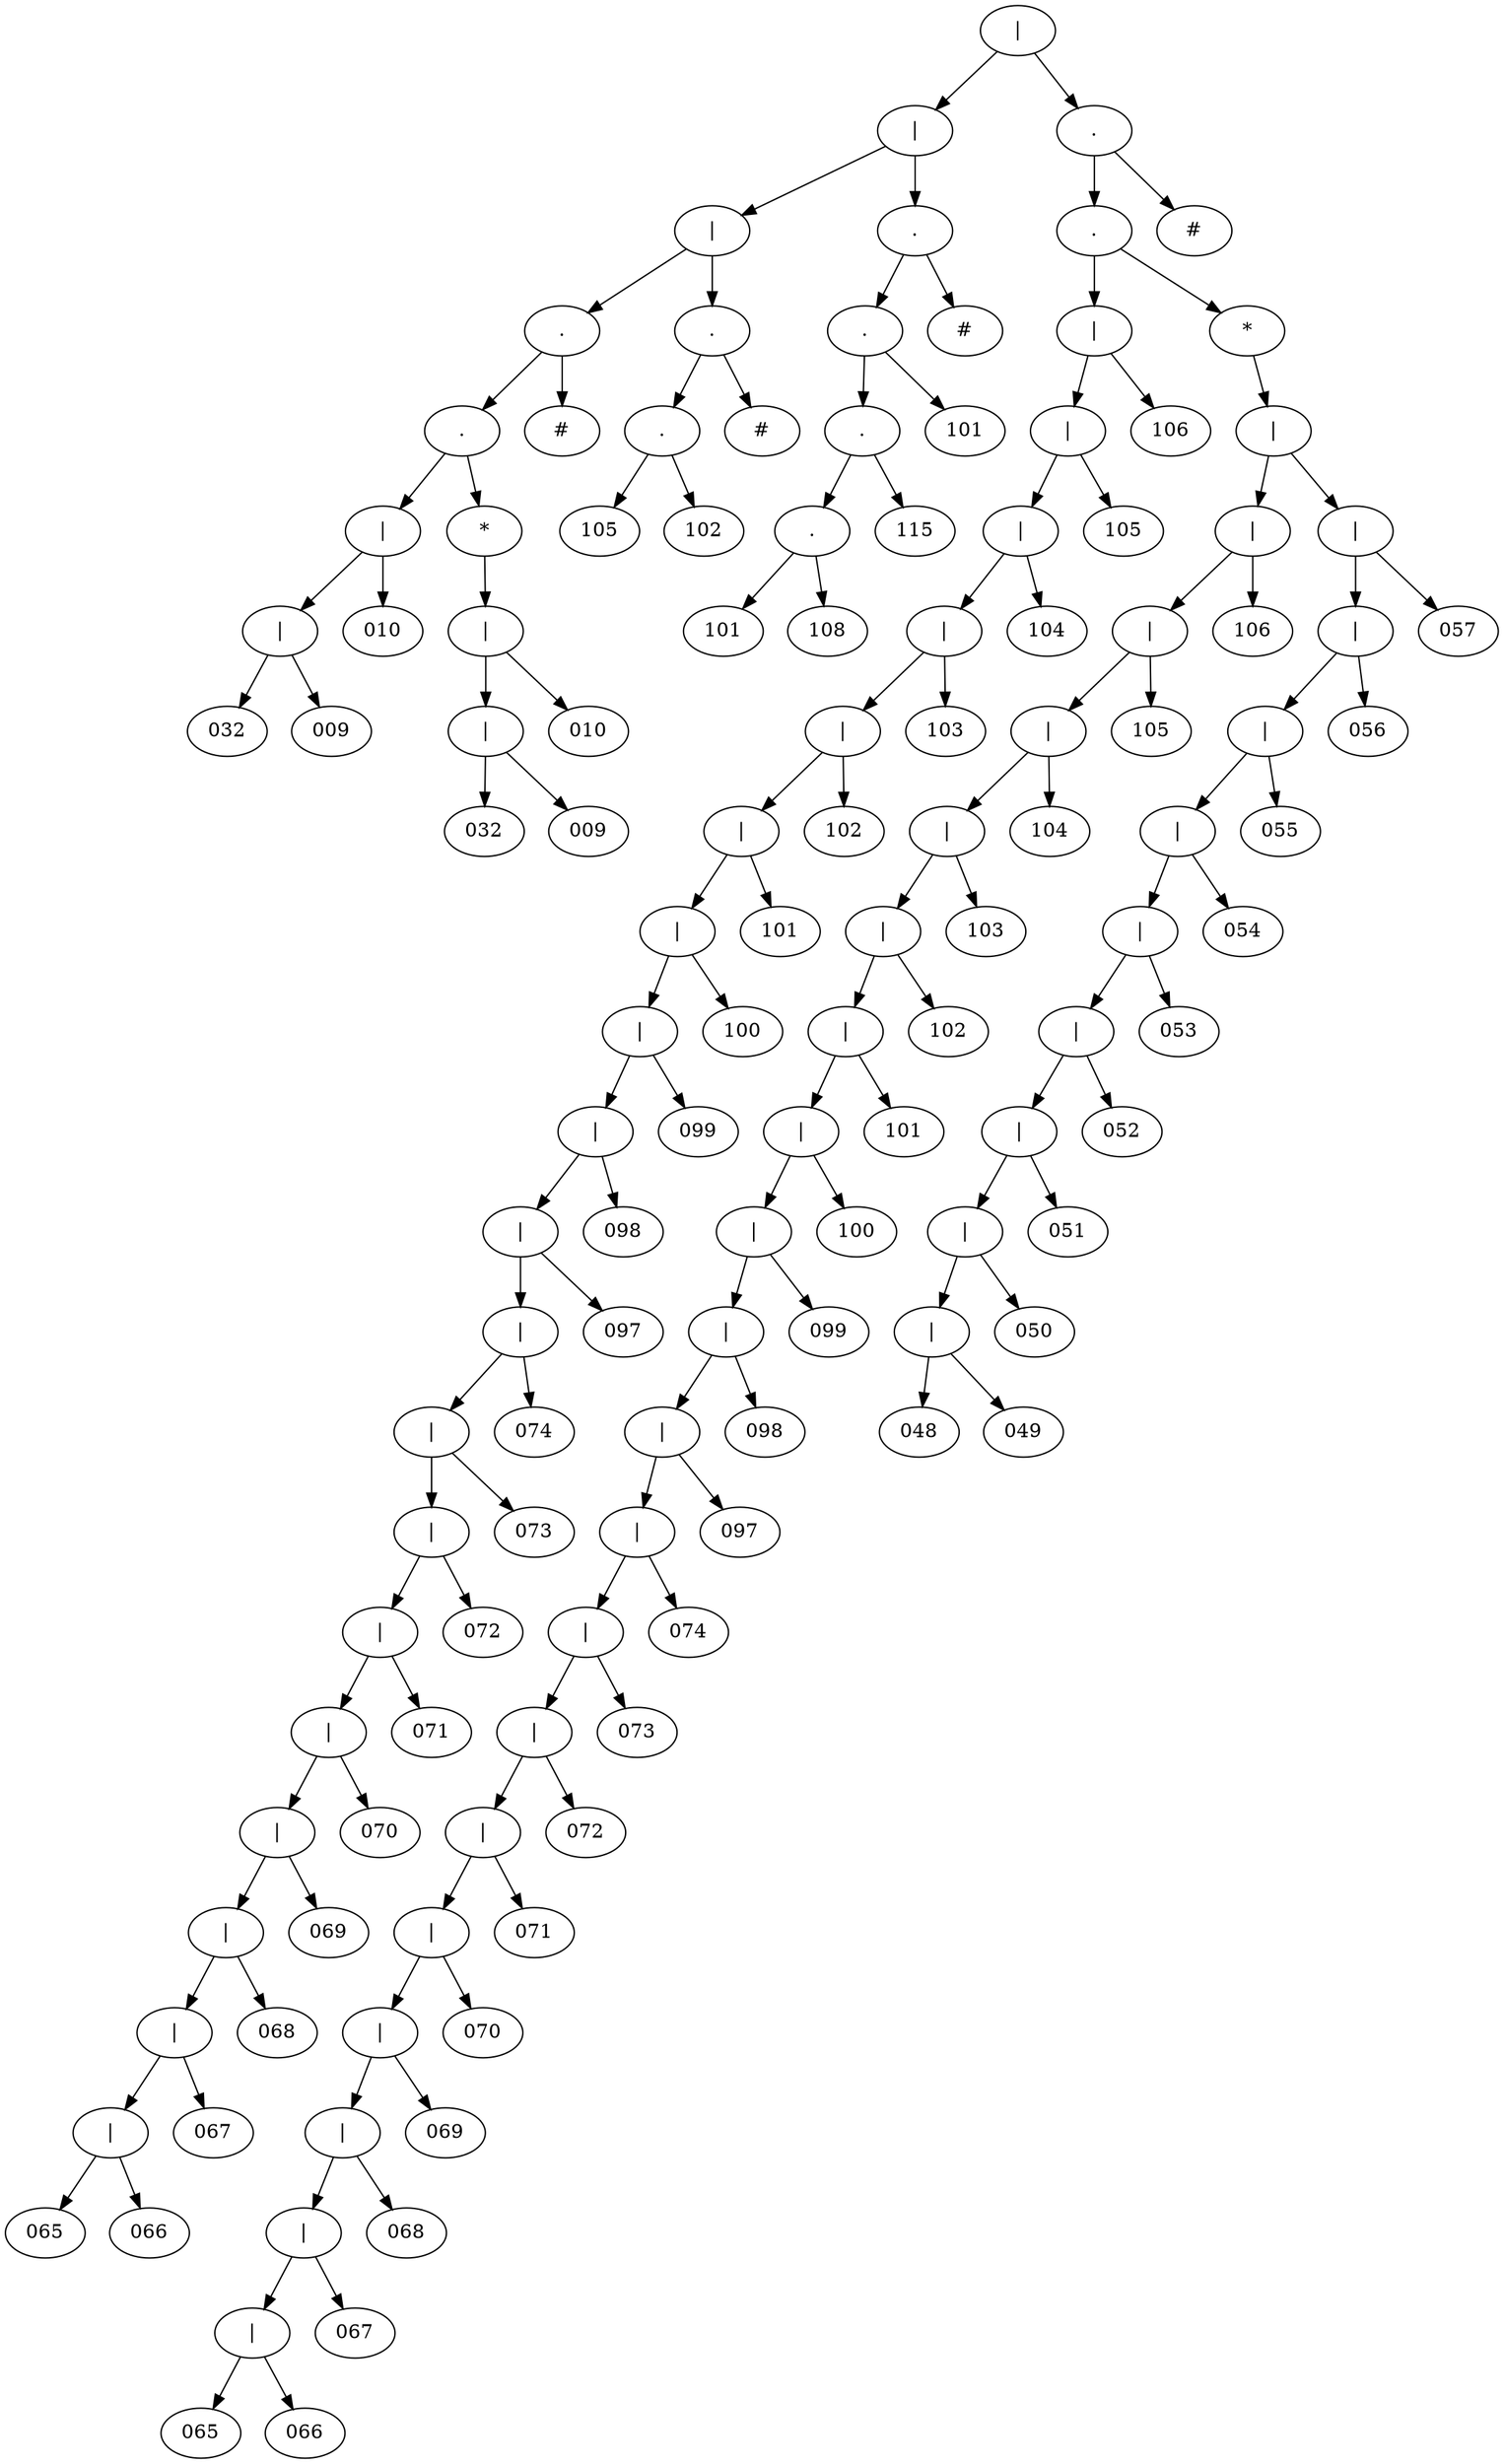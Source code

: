 digraph tree {
	f2cd136b9954433fb519f3bd4bad241f [label="|"]
	df9ac9cca570471f9333384900c6494a [label="|"]
	f2cd136b9954433fb519f3bd4bad241f -> df9ac9cca570471f9333384900c6494a
	"3d34651ec9864021b82b36b7ac3e070d" [label="|"]
	df9ac9cca570471f9333384900c6494a -> "3d34651ec9864021b82b36b7ac3e070d"
	a3d94d25889d48fb8df6885cb043e3c4 [label="."]
	"3d34651ec9864021b82b36b7ac3e070d" -> a3d94d25889d48fb8df6885cb043e3c4
	"0f0bbe97ecc749a99b92cf674ca565c5" [label="."]
	a3d94d25889d48fb8df6885cb043e3c4 -> "0f0bbe97ecc749a99b92cf674ca565c5"
	f3d03c4a48844f6982e9e6fae653745c [label="|"]
	"0f0bbe97ecc749a99b92cf674ca565c5" -> f3d03c4a48844f6982e9e6fae653745c
	aee63e410fff436885b1b3e458e03c12 [label="|"]
	f3d03c4a48844f6982e9e6fae653745c -> aee63e410fff436885b1b3e458e03c12
	"519c95b44666401e9a97d004e907a460" [label=032]
	aee63e410fff436885b1b3e458e03c12 -> "519c95b44666401e9a97d004e907a460"
	"3b3cc75f4a63492ab1bc455e8eae59a5" [label=009]
	aee63e410fff436885b1b3e458e03c12 -> "3b3cc75f4a63492ab1bc455e8eae59a5"
	f94ba6ffc8054ad7955138fdf31af26d [label=010]
	f3d03c4a48844f6982e9e6fae653745c -> f94ba6ffc8054ad7955138fdf31af26d
	f06d425cd0694a549a0839ba8c0827a4 [label="*"]
	"0f0bbe97ecc749a99b92cf674ca565c5" -> f06d425cd0694a549a0839ba8c0827a4
	"49cd62d7bc6349f48278f121cb21b2d7" [label="|"]
	f06d425cd0694a549a0839ba8c0827a4 -> "49cd62d7bc6349f48278f121cb21b2d7"
	"1c6290def7944dc587669e8dfa649c50" [label="|"]
	"49cd62d7bc6349f48278f121cb21b2d7" -> "1c6290def7944dc587669e8dfa649c50"
	"81c520f46f5b432caf443769f63d9e67" [label=032]
	"1c6290def7944dc587669e8dfa649c50" -> "81c520f46f5b432caf443769f63d9e67"
	e35a91c7cfad47eab6bad050b5c4dd51 [label=009]
	"1c6290def7944dc587669e8dfa649c50" -> e35a91c7cfad47eab6bad050b5c4dd51
	ce2049859e874551a682cbc2b0a835f5 [label=010]
	"49cd62d7bc6349f48278f121cb21b2d7" -> ce2049859e874551a682cbc2b0a835f5
	e2a08ff1031d425aabf7a17a750e54e7 [label="#"]
	a3d94d25889d48fb8df6885cb043e3c4 -> e2a08ff1031d425aabf7a17a750e54e7
	e25eff836c0c41a5ac7db353bd395e8b [label="."]
	"3d34651ec9864021b82b36b7ac3e070d" -> e25eff836c0c41a5ac7db353bd395e8b
	e693234918754a29a7d3143cdf2febbf [label="."]
	e25eff836c0c41a5ac7db353bd395e8b -> e693234918754a29a7d3143cdf2febbf
	fd33fbbe106348da8b3fb2728564c0d1 [label=105]
	e693234918754a29a7d3143cdf2febbf -> fd33fbbe106348da8b3fb2728564c0d1
	"8816b073ac3644118afd29fe43a0df8b" [label=102]
	e693234918754a29a7d3143cdf2febbf -> "8816b073ac3644118afd29fe43a0df8b"
	"52b2f2100db94a8cbeb650f23ebf74e2" [label="#"]
	e25eff836c0c41a5ac7db353bd395e8b -> "52b2f2100db94a8cbeb650f23ebf74e2"
	"320182d9c1b046da9aac0b2ec45f7431" [label="."]
	df9ac9cca570471f9333384900c6494a -> "320182d9c1b046da9aac0b2ec45f7431"
	"25c03be1bc9044d5ad2b5f02f86949e5" [label="."]
	"320182d9c1b046da9aac0b2ec45f7431" -> "25c03be1bc9044d5ad2b5f02f86949e5"
	"2a4411cfb322462a9a1325e17448d8a6" [label="."]
	"25c03be1bc9044d5ad2b5f02f86949e5" -> "2a4411cfb322462a9a1325e17448d8a6"
	"61c2aec6f94148c7b9224674201305ef" [label="."]
	"2a4411cfb322462a9a1325e17448d8a6" -> "61c2aec6f94148c7b9224674201305ef"
	"80be39da072240f09d6d1b1d3569a3c2" [label=101]
	"61c2aec6f94148c7b9224674201305ef" -> "80be39da072240f09d6d1b1d3569a3c2"
	"67967d7e62354cc0a71aeb1c4c2ee8f6" [label=108]
	"61c2aec6f94148c7b9224674201305ef" -> "67967d7e62354cc0a71aeb1c4c2ee8f6"
	af78a623f08d4a1e909b2b6fe3666782 [label=115]
	"2a4411cfb322462a9a1325e17448d8a6" -> af78a623f08d4a1e909b2b6fe3666782
	"680833eac9bc4e30a4fb1fd202a1f63a" [label=101]
	"25c03be1bc9044d5ad2b5f02f86949e5" -> "680833eac9bc4e30a4fb1fd202a1f63a"
	"46c3a9b9bd784ecfa97384d31935f442" [label="#"]
	"320182d9c1b046da9aac0b2ec45f7431" -> "46c3a9b9bd784ecfa97384d31935f442"
	ad10de205aa74ee4bd74a9d337a7ddfd [label="."]
	f2cd136b9954433fb519f3bd4bad241f -> ad10de205aa74ee4bd74a9d337a7ddfd
	b53257a4aa66417fba4c3e3e1670259a [label="."]
	ad10de205aa74ee4bd74a9d337a7ddfd -> b53257a4aa66417fba4c3e3e1670259a
	"12fa85f536dd4173a0e6264d57726498" [label="|"]
	b53257a4aa66417fba4c3e3e1670259a -> "12fa85f536dd4173a0e6264d57726498"
	"1a595e8b17c948a5bf224c41a2b86a01" [label="|"]
	"12fa85f536dd4173a0e6264d57726498" -> "1a595e8b17c948a5bf224c41a2b86a01"
	f5fe9433919a46d6893fbe0d91669f7c [label="|"]
	"1a595e8b17c948a5bf224c41a2b86a01" -> f5fe9433919a46d6893fbe0d91669f7c
	f05d84439776479f861b6dc946e32db4 [label="|"]
	f5fe9433919a46d6893fbe0d91669f7c -> f05d84439776479f861b6dc946e32db4
	d615e026c5e24708ade1f6e7f58616f0 [label="|"]
	f05d84439776479f861b6dc946e32db4 -> d615e026c5e24708ade1f6e7f58616f0
	"80a789c050b24223bd2e5f83d9036638" [label="|"]
	d615e026c5e24708ade1f6e7f58616f0 -> "80a789c050b24223bd2e5f83d9036638"
	"3cd13e2893044c31bb0b976a0dc694f1" [label="|"]
	"80a789c050b24223bd2e5f83d9036638" -> "3cd13e2893044c31bb0b976a0dc694f1"
	b902b25dddfd43148a3ada1eeea54fc6 [label="|"]
	"3cd13e2893044c31bb0b976a0dc694f1" -> b902b25dddfd43148a3ada1eeea54fc6
	cd7727b1a9e84f4aaa216254d4a8bcaa [label="|"]
	b902b25dddfd43148a3ada1eeea54fc6 -> cd7727b1a9e84f4aaa216254d4a8bcaa
	"0f513b4603654d82b3bb854afbf1ff85" [label="|"]
	cd7727b1a9e84f4aaa216254d4a8bcaa -> "0f513b4603654d82b3bb854afbf1ff85"
	da29381c74864ef88ccabf89f45341df [label="|"]
	"0f513b4603654d82b3bb854afbf1ff85" -> da29381c74864ef88ccabf89f45341df
	b964e3f567ed4ed8997b4c14b5d7425e [label="|"]
	da29381c74864ef88ccabf89f45341df -> b964e3f567ed4ed8997b4c14b5d7425e
	b68337576b384dab85751d102a01e9a7 [label="|"]
	b964e3f567ed4ed8997b4c14b5d7425e -> b68337576b384dab85751d102a01e9a7
	bbb40799112448668d1cb14a6860fbe7 [label="|"]
	b68337576b384dab85751d102a01e9a7 -> bbb40799112448668d1cb14a6860fbe7
	d7c7c39c24bc4123b8eb0316011ba8de [label="|"]
	bbb40799112448668d1cb14a6860fbe7 -> d7c7c39c24bc4123b8eb0316011ba8de
	"5a072d165436453a95211fa68f08154e" [label="|"]
	d7c7c39c24bc4123b8eb0316011ba8de -> "5a072d165436453a95211fa68f08154e"
	"8ac192a0807240cbb6c3d6f93b88a00b" [label="|"]
	"5a072d165436453a95211fa68f08154e" -> "8ac192a0807240cbb6c3d6f93b88a00b"
	"3288a66533a64ea7b6a927a41df81049" [label="|"]
	"8ac192a0807240cbb6c3d6f93b88a00b" -> "3288a66533a64ea7b6a927a41df81049"
	"0fe6f7f3756b47cd99508788f52f69b2" [label="|"]
	"3288a66533a64ea7b6a927a41df81049" -> "0fe6f7f3756b47cd99508788f52f69b2"
	"4adac27174cf4086a4e0f5a8ea202471" [label=065]
	"0fe6f7f3756b47cd99508788f52f69b2" -> "4adac27174cf4086a4e0f5a8ea202471"
	"0da79681a2da4b2f84ad757d2cf783cb" [label=066]
	"0fe6f7f3756b47cd99508788f52f69b2" -> "0da79681a2da4b2f84ad757d2cf783cb"
	"4555ca6da6f84c668c01ddc41a94ce48" [label=067]
	"3288a66533a64ea7b6a927a41df81049" -> "4555ca6da6f84c668c01ddc41a94ce48"
	fe14ba093b5c4c42ae785a40ecac76dc [label=068]
	"8ac192a0807240cbb6c3d6f93b88a00b" -> fe14ba093b5c4c42ae785a40ecac76dc
	"559ae467efef46f58f6ae4c39ebaa6de" [label=069]
	"5a072d165436453a95211fa68f08154e" -> "559ae467efef46f58f6ae4c39ebaa6de"
	c90e8092560645d2b31d614e3939e732 [label=070]
	d7c7c39c24bc4123b8eb0316011ba8de -> c90e8092560645d2b31d614e3939e732
	d3c33966980441dca279a481ada0f00e [label=071]
	bbb40799112448668d1cb14a6860fbe7 -> d3c33966980441dca279a481ada0f00e
	"09fafac9197e4c99bcf9aaa684ab4edb" [label=072]
	b68337576b384dab85751d102a01e9a7 -> "09fafac9197e4c99bcf9aaa684ab4edb"
	"6511eed11f39474db21f10a1de84fb3f" [label=073]
	b964e3f567ed4ed8997b4c14b5d7425e -> "6511eed11f39474db21f10a1de84fb3f"
	f0e9e34883304d609ae2d355c22a5629 [label=074]
	da29381c74864ef88ccabf89f45341df -> f0e9e34883304d609ae2d355c22a5629
	d84286626279463aae3e1b7aed49217a [label=097]
	"0f513b4603654d82b3bb854afbf1ff85" -> d84286626279463aae3e1b7aed49217a
	f3ff69712ce749d18bbb43e4fbc0c8c2 [label=098]
	cd7727b1a9e84f4aaa216254d4a8bcaa -> f3ff69712ce749d18bbb43e4fbc0c8c2
	aa908506cdbc49bcb75ca01be30f6f45 [label=099]
	b902b25dddfd43148a3ada1eeea54fc6 -> aa908506cdbc49bcb75ca01be30f6f45
	"01b4faee4d344ce39b2a5923158ceb49" [label=100]
	"3cd13e2893044c31bb0b976a0dc694f1" -> "01b4faee4d344ce39b2a5923158ceb49"
	"804ad833d9c14b5a9e41eb332aa5c449" [label=101]
	"80a789c050b24223bd2e5f83d9036638" -> "804ad833d9c14b5a9e41eb332aa5c449"
	ca27dbbd5f3d4bde87d28ad52030b69f [label=102]
	d615e026c5e24708ade1f6e7f58616f0 -> ca27dbbd5f3d4bde87d28ad52030b69f
	daea434927b04424acf6261608a3c8be [label=103]
	f05d84439776479f861b6dc946e32db4 -> daea434927b04424acf6261608a3c8be
	"4a60b22f5eae405d87c14e6fff82ed32" [label=104]
	f5fe9433919a46d6893fbe0d91669f7c -> "4a60b22f5eae405d87c14e6fff82ed32"
	"524beb50b62d42dc80b06ad5edb32e32" [label=105]
	"1a595e8b17c948a5bf224c41a2b86a01" -> "524beb50b62d42dc80b06ad5edb32e32"
	fe9b8f2832b04b94a9c9e3ec60e0467c [label=106]
	"12fa85f536dd4173a0e6264d57726498" -> fe9b8f2832b04b94a9c9e3ec60e0467c
	ef8978958d914fe5a2d2bad52bdf72b9 [label="*"]
	b53257a4aa66417fba4c3e3e1670259a -> ef8978958d914fe5a2d2bad52bdf72b9
	"5cf708deb85746c8ae320e4079103e97" [label="|"]
	ef8978958d914fe5a2d2bad52bdf72b9 -> "5cf708deb85746c8ae320e4079103e97"
	"3d894531298b4ce6a48f77d1219188c6" [label="|"]
	"5cf708deb85746c8ae320e4079103e97" -> "3d894531298b4ce6a48f77d1219188c6"
	"8e32e6d033da4a1688ed31a4a52ce229" [label="|"]
	"3d894531298b4ce6a48f77d1219188c6" -> "8e32e6d033da4a1688ed31a4a52ce229"
	ffd0921007644010b6467219fe2afc20 [label="|"]
	"8e32e6d033da4a1688ed31a4a52ce229" -> ffd0921007644010b6467219fe2afc20
	"1178fb181ffb4af5b23c7fffd884eb61" [label="|"]
	ffd0921007644010b6467219fe2afc20 -> "1178fb181ffb4af5b23c7fffd884eb61"
	"47192e9eb22e475a8cfbad1f5309ac9b" [label="|"]
	"1178fb181ffb4af5b23c7fffd884eb61" -> "47192e9eb22e475a8cfbad1f5309ac9b"
	"4121ba0ceabc4d7fa780b57a9d2d3025" [label="|"]
	"47192e9eb22e475a8cfbad1f5309ac9b" -> "4121ba0ceabc4d7fa780b57a9d2d3025"
	d15bb077e5cc4d9f9e66cbb4c5448037 [label="|"]
	"4121ba0ceabc4d7fa780b57a9d2d3025" -> d15bb077e5cc4d9f9e66cbb4c5448037
	"4e6a5550bd8d445abbedf09d25f63795" [label="|"]
	d15bb077e5cc4d9f9e66cbb4c5448037 -> "4e6a5550bd8d445abbedf09d25f63795"
	"9b3bc0f071ff4b0aa55e39b8a53e98b1" [label="|"]
	"4e6a5550bd8d445abbedf09d25f63795" -> "9b3bc0f071ff4b0aa55e39b8a53e98b1"
	"76672ffbbff94482a0121750f2724377" [label="|"]
	"9b3bc0f071ff4b0aa55e39b8a53e98b1" -> "76672ffbbff94482a0121750f2724377"
	"4bd65ccf6c9d4df09e312c2e628f02b5" [label="|"]
	"76672ffbbff94482a0121750f2724377" -> "4bd65ccf6c9d4df09e312c2e628f02b5"
	"0098e06c7e0d4a0fa1b877cecfc8918f" [label="|"]
	"4bd65ccf6c9d4df09e312c2e628f02b5" -> "0098e06c7e0d4a0fa1b877cecfc8918f"
	b9e29e6e62844dc286c30b0bdf2897c6 [label="|"]
	"0098e06c7e0d4a0fa1b877cecfc8918f" -> b9e29e6e62844dc286c30b0bdf2897c6
	bbc75236213042d7a3d4ed2a29b87e4c [label="|"]
	b9e29e6e62844dc286c30b0bdf2897c6 -> bbc75236213042d7a3d4ed2a29b87e4c
	"342d94cd4f654f1a99da6c8622856923" [label="|"]
	bbc75236213042d7a3d4ed2a29b87e4c -> "342d94cd4f654f1a99da6c8622856923"
	"8d61633690bf4eb08d1a1e18104c78b9" [label="|"]
	"342d94cd4f654f1a99da6c8622856923" -> "8d61633690bf4eb08d1a1e18104c78b9"
	"5d2b0db13fd441df80baeda1deeaa289" [label="|"]
	"8d61633690bf4eb08d1a1e18104c78b9" -> "5d2b0db13fd441df80baeda1deeaa289"
	"1f9be9a8d051491f8059ac52f576fe12" [label="|"]
	"5d2b0db13fd441df80baeda1deeaa289" -> "1f9be9a8d051491f8059ac52f576fe12"
	"8c8ba78c10fe4ad689adee2b347459b6" [label="|"]
	"1f9be9a8d051491f8059ac52f576fe12" -> "8c8ba78c10fe4ad689adee2b347459b6"
	fc7921ae2b1847d2ad227beec680d922 [label=065]
	"8c8ba78c10fe4ad689adee2b347459b6" -> fc7921ae2b1847d2ad227beec680d922
	f61a76fff98e4a9a9b692cad3aa468ce [label=066]
	"8c8ba78c10fe4ad689adee2b347459b6" -> f61a76fff98e4a9a9b692cad3aa468ce
	"4f478587b044480693f9e7d465dd080d" [label=067]
	"1f9be9a8d051491f8059ac52f576fe12" -> "4f478587b044480693f9e7d465dd080d"
	"87a7c1cf74534abfa5e2df53c8dcb1a3" [label=068]
	"5d2b0db13fd441df80baeda1deeaa289" -> "87a7c1cf74534abfa5e2df53c8dcb1a3"
	"2b2c6b948a1f4b1f9ce98f91e5082f13" [label=069]
	"8d61633690bf4eb08d1a1e18104c78b9" -> "2b2c6b948a1f4b1f9ce98f91e5082f13"
	d73ff284072343fda4c4e730a14d6b61 [label=070]
	"342d94cd4f654f1a99da6c8622856923" -> d73ff284072343fda4c4e730a14d6b61
	a72a1900dcae4c5bb9ae474f9188ba9b [label=071]
	bbc75236213042d7a3d4ed2a29b87e4c -> a72a1900dcae4c5bb9ae474f9188ba9b
	"16ae517ea9b7480bbef1144b296b0dab" [label=072]
	b9e29e6e62844dc286c30b0bdf2897c6 -> "16ae517ea9b7480bbef1144b296b0dab"
	f89398e52d5148cbb932f71fa4606cfe [label=073]
	"0098e06c7e0d4a0fa1b877cecfc8918f" -> f89398e52d5148cbb932f71fa4606cfe
	"396c3cc3ad474e609dcfdf8e13b48eca" [label=074]
	"4bd65ccf6c9d4df09e312c2e628f02b5" -> "396c3cc3ad474e609dcfdf8e13b48eca"
	"477d556bd5ba4c57b38f5296390c8325" [label=097]
	"76672ffbbff94482a0121750f2724377" -> "477d556bd5ba4c57b38f5296390c8325"
	"417950f6527c45afb96e6dcaeffa0a2c" [label=098]
	"9b3bc0f071ff4b0aa55e39b8a53e98b1" -> "417950f6527c45afb96e6dcaeffa0a2c"
	"77c65f451e0c44cdb61837445b14a45a" [label=099]
	"4e6a5550bd8d445abbedf09d25f63795" -> "77c65f451e0c44cdb61837445b14a45a"
	"4b36b994cc3540b980c893ab85a3d1a0" [label=100]
	d15bb077e5cc4d9f9e66cbb4c5448037 -> "4b36b994cc3540b980c893ab85a3d1a0"
	"2369e02eb37d4a698b003d5f23069175" [label=101]
	"4121ba0ceabc4d7fa780b57a9d2d3025" -> "2369e02eb37d4a698b003d5f23069175"
	a034cb65bb79406f898be1c1aef2b6a7 [label=102]
	"47192e9eb22e475a8cfbad1f5309ac9b" -> a034cb65bb79406f898be1c1aef2b6a7
	a228c0963bda435ea636a96e13e0624c [label=103]
	"1178fb181ffb4af5b23c7fffd884eb61" -> a228c0963bda435ea636a96e13e0624c
	"1bf861ca00df413fa9207e6b937cd0de" [label=104]
	ffd0921007644010b6467219fe2afc20 -> "1bf861ca00df413fa9207e6b937cd0de"
	"802aa83ff6a344b399c833be6ea0fbd6" [label=105]
	"8e32e6d033da4a1688ed31a4a52ce229" -> "802aa83ff6a344b399c833be6ea0fbd6"
	"8027deb7f4904007af1a2a838b4f5925" [label=106]
	"3d894531298b4ce6a48f77d1219188c6" -> "8027deb7f4904007af1a2a838b4f5925"
	bc2a4cbd12334201bcb4814d3d0003e1 [label="|"]
	"5cf708deb85746c8ae320e4079103e97" -> bc2a4cbd12334201bcb4814d3d0003e1
	"26391d7c5e2f499e882dc9efe82e7a01" [label="|"]
	bc2a4cbd12334201bcb4814d3d0003e1 -> "26391d7c5e2f499e882dc9efe82e7a01"
	"3a2083d458964b1ca8495cafd1d24e86" [label="|"]
	"26391d7c5e2f499e882dc9efe82e7a01" -> "3a2083d458964b1ca8495cafd1d24e86"
	"94ba866f05e04632b4633d8be559945e" [label="|"]
	"3a2083d458964b1ca8495cafd1d24e86" -> "94ba866f05e04632b4633d8be559945e"
	"2638c5511df24799826403429acda62c" [label="|"]
	"94ba866f05e04632b4633d8be559945e" -> "2638c5511df24799826403429acda62c"
	"910602a5aee145d8984e4ee72bb7f51d" [label="|"]
	"2638c5511df24799826403429acda62c" -> "910602a5aee145d8984e4ee72bb7f51d"
	"68030a6f338941d29505ebb3f70f0996" [label="|"]
	"910602a5aee145d8984e4ee72bb7f51d" -> "68030a6f338941d29505ebb3f70f0996"
	"22f6b744c53145b2b1971b3bf63966c8" [label="|"]
	"68030a6f338941d29505ebb3f70f0996" -> "22f6b744c53145b2b1971b3bf63966c8"
	"69f47f4606344cc5923c7e4772b2d06e" [label="|"]
	"22f6b744c53145b2b1971b3bf63966c8" -> "69f47f4606344cc5923c7e4772b2d06e"
	c213871366b64d6989c41e3ec38ef543 [label=048]
	"69f47f4606344cc5923c7e4772b2d06e" -> c213871366b64d6989c41e3ec38ef543
	"3bc2a14357ea4d63aab105c61144422c" [label=049]
	"69f47f4606344cc5923c7e4772b2d06e" -> "3bc2a14357ea4d63aab105c61144422c"
	"2c350e9061dc432fb70fe07a2c410bce" [label=050]
	"22f6b744c53145b2b1971b3bf63966c8" -> "2c350e9061dc432fb70fe07a2c410bce"
	"41b6681cd6f94648b6a3b49f71df3c3b" [label=051]
	"68030a6f338941d29505ebb3f70f0996" -> "41b6681cd6f94648b6a3b49f71df3c3b"
	a0311663f7ba4fd5a8bd5f54ed080900 [label=052]
	"910602a5aee145d8984e4ee72bb7f51d" -> a0311663f7ba4fd5a8bd5f54ed080900
	f25d3775e04f4f20b52bdc9104c59b2d [label=053]
	"2638c5511df24799826403429acda62c" -> f25d3775e04f4f20b52bdc9104c59b2d
	e902391c7d8846fcb63c4d5aeb46179f [label=054]
	"94ba866f05e04632b4633d8be559945e" -> e902391c7d8846fcb63c4d5aeb46179f
	"4b90c6f6592b4c93981b4270c88d51e1" [label=055]
	"3a2083d458964b1ca8495cafd1d24e86" -> "4b90c6f6592b4c93981b4270c88d51e1"
	"6730279022c04caba6d526f5e3a7d4ae" [label=056]
	"26391d7c5e2f499e882dc9efe82e7a01" -> "6730279022c04caba6d526f5e3a7d4ae"
	ae658434a58743d0894371f455c5ea6b [label=057]
	bc2a4cbd12334201bcb4814d3d0003e1 -> ae658434a58743d0894371f455c5ea6b
	e81818f975f34be78d1b0de342623715 [label="#"]
	ad10de205aa74ee4bd74a9d337a7ddfd -> e81818f975f34be78d1b0de342623715
}
